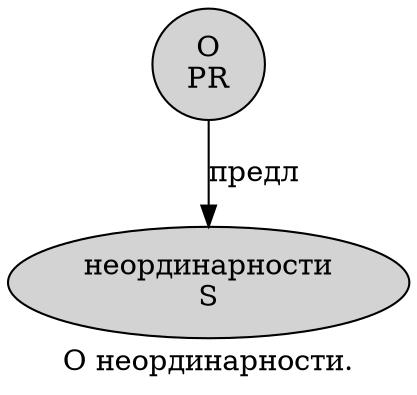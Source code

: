 digraph SENTENCE_681 {
	graph [label="О неординарности."]
	node [style=filled]
		0 [label="О
PR" color="" fillcolor=lightgray penwidth=1 shape=ellipse]
		1 [label="неординарности
S" color="" fillcolor=lightgray penwidth=1 shape=ellipse]
			0 -> 1 [label="предл"]
}